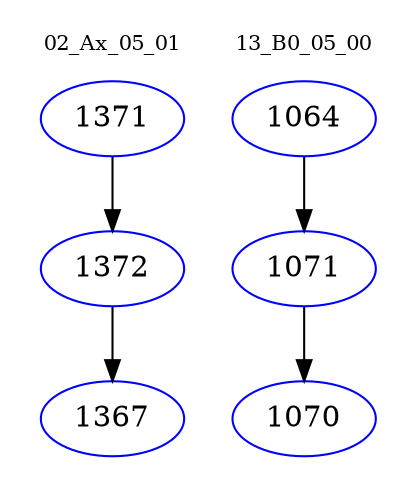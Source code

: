 digraph{
subgraph cluster_0 {
color = white
label = "02_Ax_05_01";
fontsize=10;
T0_1371 [label="1371", color="blue"]
T0_1371 -> T0_1372 [color="black"]
T0_1372 [label="1372", color="blue"]
T0_1372 -> T0_1367 [color="black"]
T0_1367 [label="1367", color="blue"]
}
subgraph cluster_1 {
color = white
label = "13_B0_05_00";
fontsize=10;
T1_1064 [label="1064", color="blue"]
T1_1064 -> T1_1071 [color="black"]
T1_1071 [label="1071", color="blue"]
T1_1071 -> T1_1070 [color="black"]
T1_1070 [label="1070", color="blue"]
}
}
